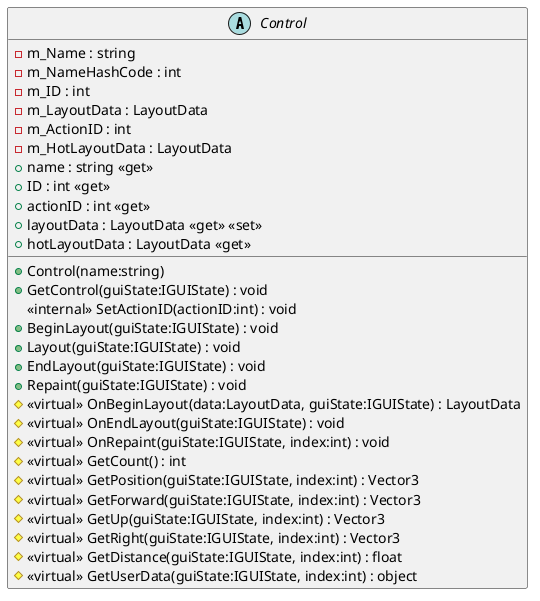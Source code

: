 @startuml
abstract class Control {
    - m_Name : string
    - m_NameHashCode : int
    - m_ID : int
    - m_LayoutData : LayoutData
    - m_ActionID : int
    - m_HotLayoutData : LayoutData
    + name : string <<get>>
    + ID : int <<get>>
    + actionID : int <<get>>
    + layoutData : LayoutData <<get>> <<set>>
    + hotLayoutData : LayoutData <<get>>
    + Control(name:string)
    + GetControl(guiState:IGUIState) : void
    <<internal>> SetActionID(actionID:int) : void
    + BeginLayout(guiState:IGUIState) : void
    + Layout(guiState:IGUIState) : void
    + EndLayout(guiState:IGUIState) : void
    + Repaint(guiState:IGUIState) : void
    # <<virtual>> OnBeginLayout(data:LayoutData, guiState:IGUIState) : LayoutData
    # <<virtual>> OnEndLayout(guiState:IGUIState) : void
    # <<virtual>> OnRepaint(guiState:IGUIState, index:int) : void
    # <<virtual>> GetCount() : int
    # <<virtual>> GetPosition(guiState:IGUIState, index:int) : Vector3
    # <<virtual>> GetForward(guiState:IGUIState, index:int) : Vector3
    # <<virtual>> GetUp(guiState:IGUIState, index:int) : Vector3
    # <<virtual>> GetRight(guiState:IGUIState, index:int) : Vector3
    # <<virtual>> GetDistance(guiState:IGUIState, index:int) : float
    # <<virtual>> GetUserData(guiState:IGUIState, index:int) : object
}
@enduml
